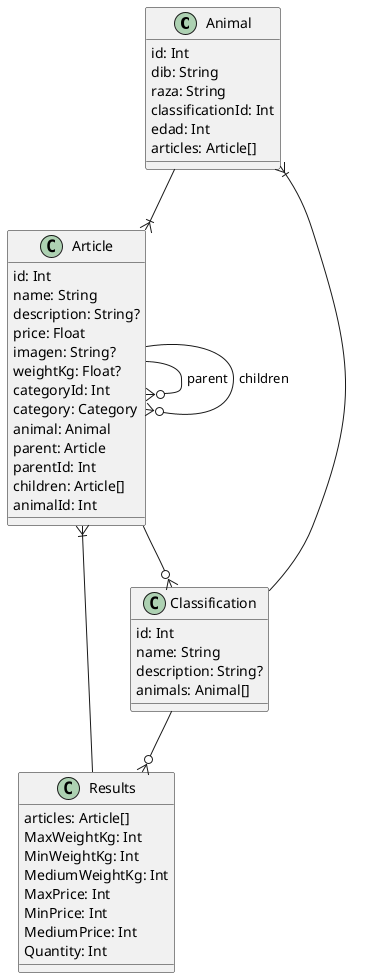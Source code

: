 @startuml
!define RECTANGLE class
!define ENTITY class

RECTANGLE Animal {
  id: Int
  dib: String
  raza: String
  classificationId: Int
  edad: Int
  articles: Article[]
}

RECTANGLE Article {
  id: Int
  name: String
  description: String?
  price: Float
  imagen: String?
  weightKg: Float?
  categoryId: Int
  category: Category
  animal: Animal
  parent: Article
  parentId: Int
  children: Article[]
  animalId: Int
}

RECTANGLE Classification {
  id: Int
  name: String
  description: String?
  animals: Animal[]
}

RECTANGLE Results {
  articles: Article[]
  MaxWeightKg: Int
  MinWeightKg: Int
  MediumWeightKg: Int
  MaxPrice: Int
  MinPrice: Int
  MediumPrice: Int
  Quantity: Int
}


Animal --|{ Article
Article --o{ Article: parent
Article --o{ Article: children
Article --o{ Classification
Classification --|{ Animal
Results --|{ Article
Classification --o{ Results
@enduml
